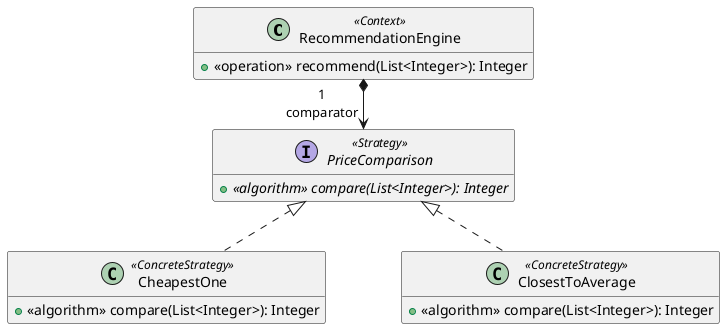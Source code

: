 @startuml

skinparam nodesep 75
skinparam ranksep 50
hide empty members



class RecommendationEngine <<Context>>{
  + <<operation>> recommend(List<Integer>): Integer
}

interface PriceComparison <<Strategy>> {
  + {abstract} <<algorithm>> compare(List<Integer>): Integer
}

class CheapestOne <<ConcreteStrategy>> {
  + <<algorithm>> compare(List<Integer>): Integer
}

class ClosestToAverage <<ConcreteStrategy>> {
  + <<algorithm>> compare(List<Integer>): Integer
}

PriceComparison <|.. CheapestOne
PriceComparison <|.. ClosestToAverage

RecommendationEngine *--> "1\ncomparator" PriceComparison


@enduml
